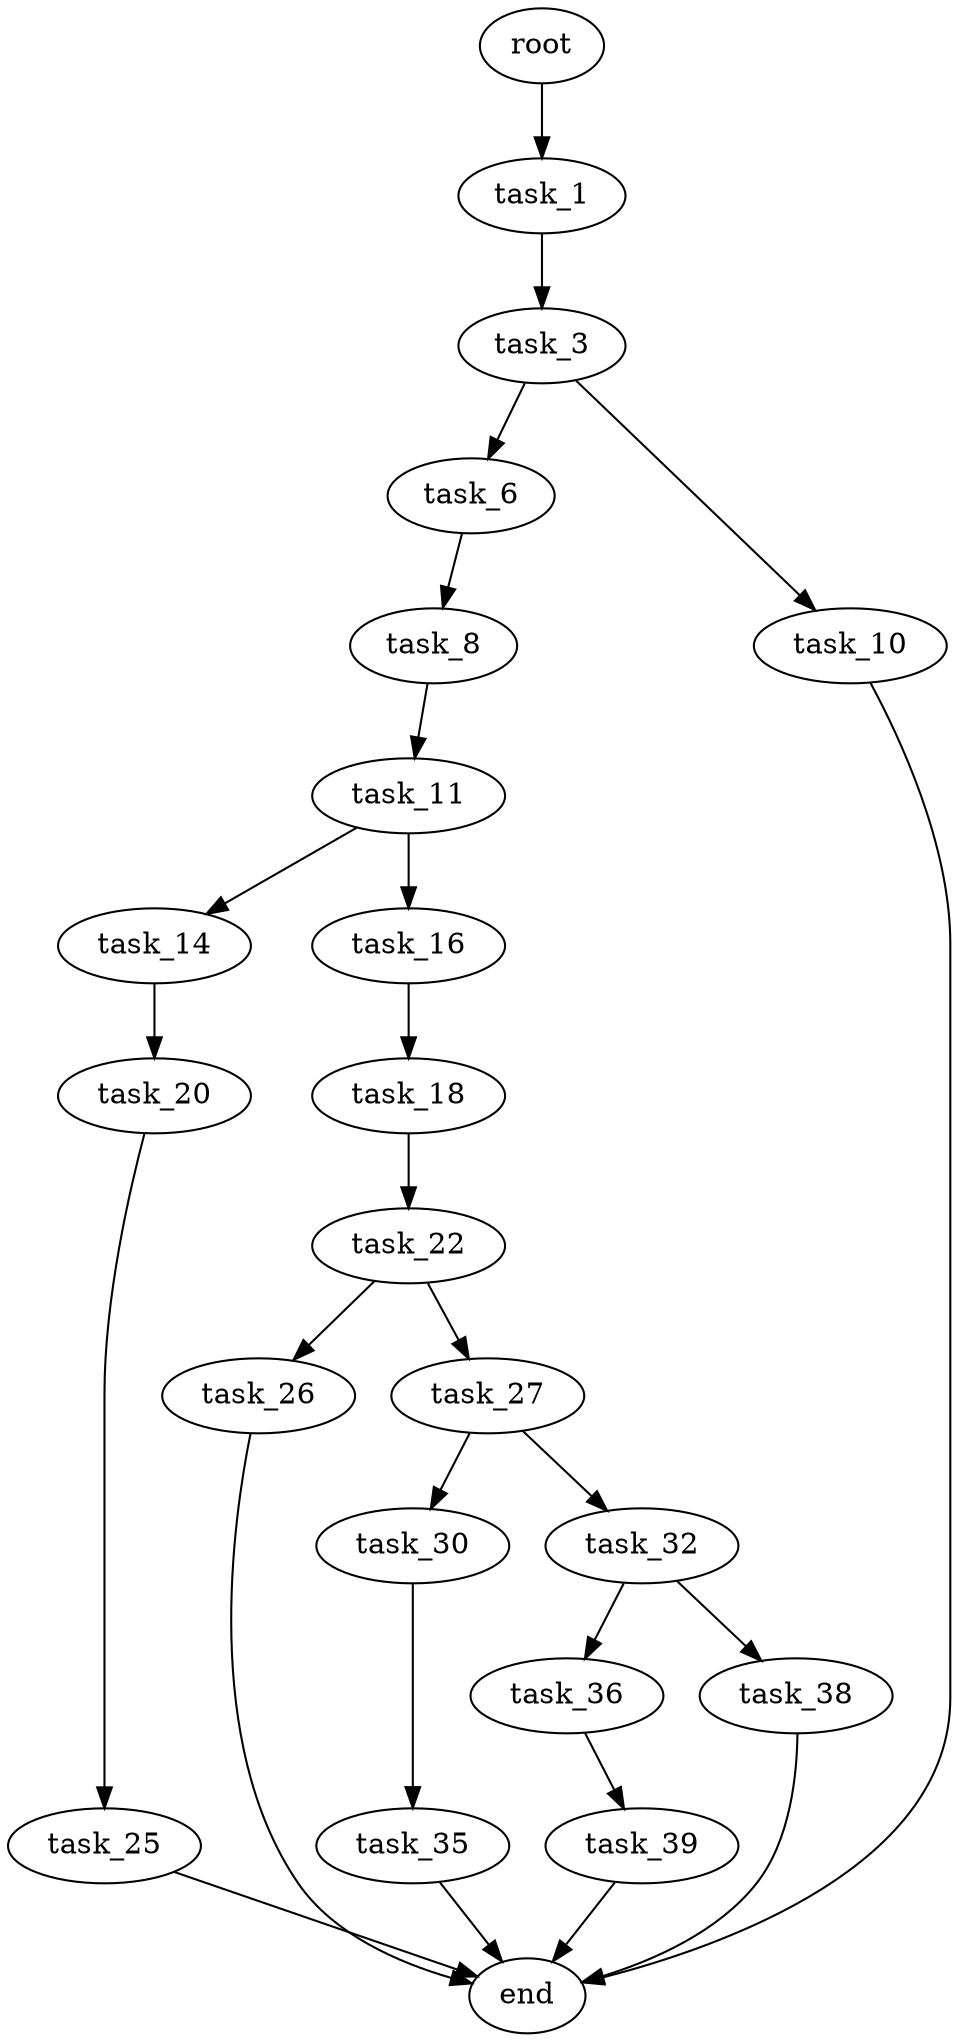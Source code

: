 digraph G {
  root [size="0.000000"];
  task_1 [size="368293445632.000000"];
  task_3 [size="9825353424.000000"];
  task_6 [size="368293445632.000000"];
  task_8 [size="68719476736.000000"];
  task_10 [size="28991029248.000000"];
  task_11 [size="4039283067.000000"];
  task_14 [size="134217728000.000000"];
  task_16 [size="10049645952.000000"];
  task_18 [size="134217728000.000000"];
  task_20 [size="363315083116.000000"];
  task_22 [size="42172128169.000000"];
  task_25 [size="120892346321.000000"];
  task_26 [size="68719476736.000000"];
  task_27 [size="1073741824000.000000"];
  task_30 [size="231928233984.000000"];
  task_32 [size="20478887913.000000"];
  task_35 [size="45026677101.000000"];
  task_36 [size="218556781570.000000"];
  task_38 [size="4763937128.000000"];
  task_39 [size="721519227564.000000"];
  end [size="0.000000"];

  root -> task_1 [size="1.000000"];
  task_1 -> task_3 [size="411041792.000000"];
  task_3 -> task_6 [size="536870912.000000"];
  task_3 -> task_10 [size="536870912.000000"];
  task_6 -> task_8 [size="411041792.000000"];
  task_8 -> task_11 [size="134217728.000000"];
  task_10 -> end [size="1.000000"];
  task_11 -> task_14 [size="75497472.000000"];
  task_11 -> task_16 [size="75497472.000000"];
  task_14 -> task_20 [size="209715200.000000"];
  task_16 -> task_18 [size="209715200.000000"];
  task_18 -> task_22 [size="209715200.000000"];
  task_20 -> task_25 [size="679477248.000000"];
  task_22 -> task_26 [size="679477248.000000"];
  task_22 -> task_27 [size="679477248.000000"];
  task_25 -> end [size="1.000000"];
  task_26 -> end [size="1.000000"];
  task_27 -> task_30 [size="838860800.000000"];
  task_27 -> task_32 [size="838860800.000000"];
  task_30 -> task_35 [size="301989888.000000"];
  task_32 -> task_36 [size="536870912.000000"];
  task_32 -> task_38 [size="536870912.000000"];
  task_35 -> end [size="1.000000"];
  task_36 -> task_39 [size="301989888.000000"];
  task_38 -> end [size="1.000000"];
  task_39 -> end [size="1.000000"];
}
